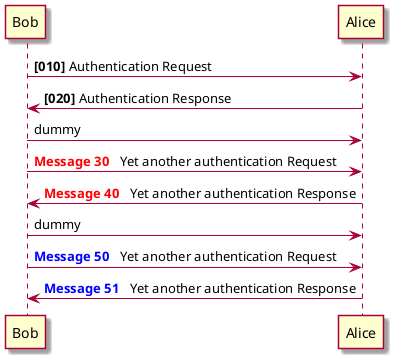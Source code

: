 @startuml Message Sequence Numbering 2
skin rose
/'
You can also use autonumber stop and autonumber resume <increment> <format> to
respectively pause and resume automatic numbering.
'/	
autonumber 10 10 "<b>[000]"
Bob -> Alice : Authentication Request
Bob <- Alice : Authentication Response

autonumber stop
Bob -> Alice : dummy

autonumber resume "<font color=red><b>Message 0  "
Bob -> Alice : Yet another authentication Request
Bob <- Alice : Yet another authentication Response

autonumber stop
Bob -> Alice : dummy

autonumber resume 1 "<font color=blue><b>Message 0  "
Bob -> Alice : Yet another authentication Request
Bob <- Alice : Yet another authentication Response

@enduml